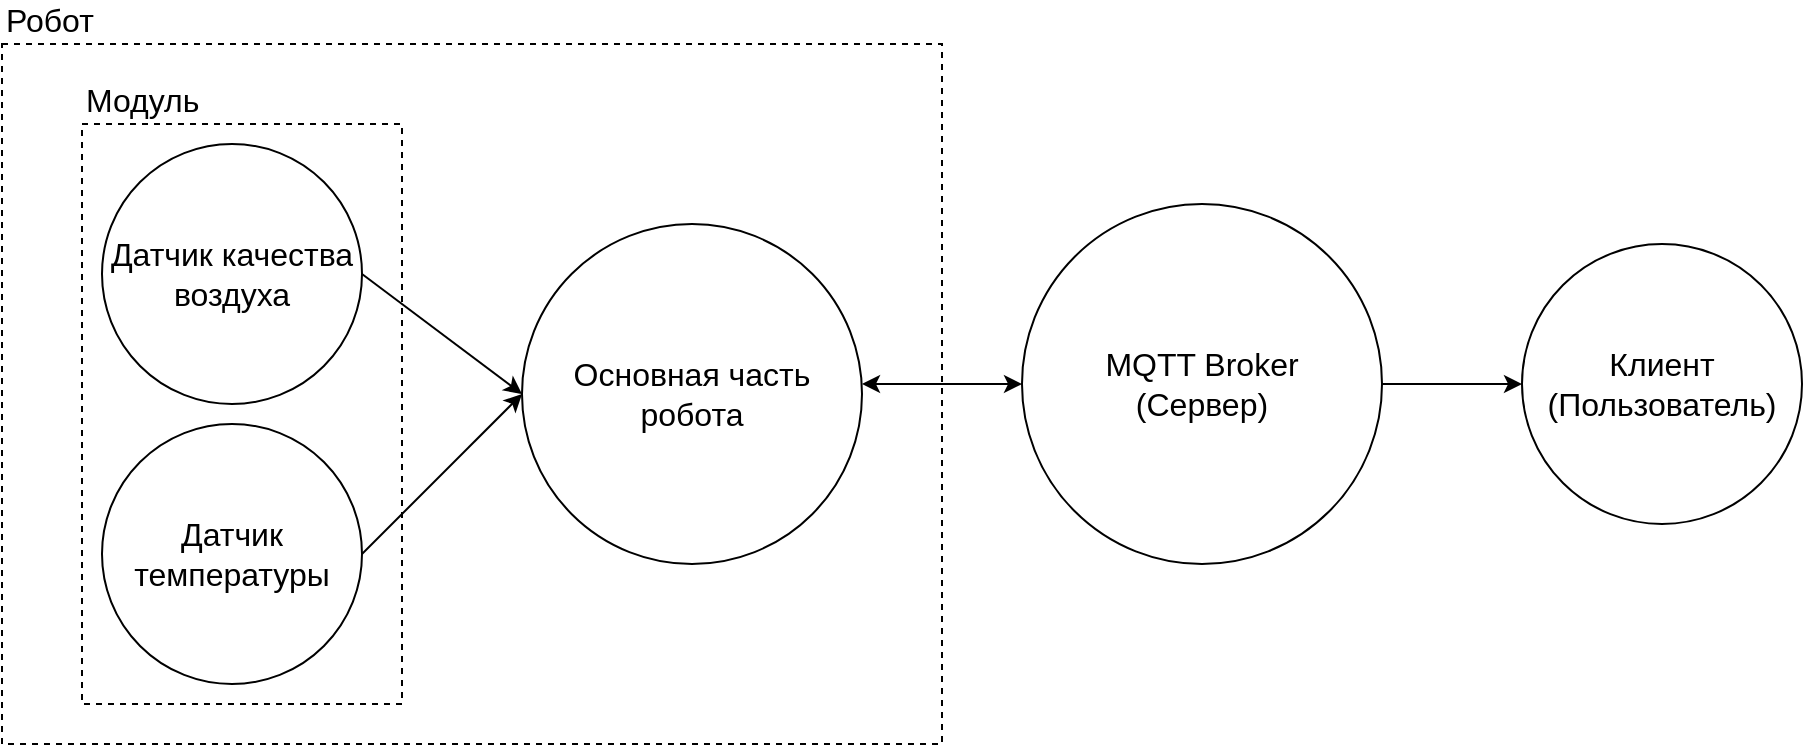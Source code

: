 <mxfile version="26.0.4">
  <diagram name="Страница — 1" id="c1legxwMAwHrI6p4StLz">
    <mxGraphModel dx="1434" dy="836" grid="1" gridSize="10" guides="1" tooltips="1" connect="1" arrows="1" fold="1" page="1" pageScale="1" pageWidth="827" pageHeight="1169" math="0" shadow="0">
      <root>
        <mxCell id="0" />
        <mxCell id="1" parent="0" />
        <mxCell id="ic-WmlkwY3e7yQ9_OqRm-5" value="Робот" style="rounded=0;whiteSpace=wrap;html=1;dashed=1;fontSize=16;verticalAlign=bottom;align=left;labelPosition=center;verticalLabelPosition=top;" parent="1" vertex="1">
          <mxGeometry y="310" width="470" height="350" as="geometry" />
        </mxCell>
        <mxCell id="35gUvf7kPRrFlk3SorZ7-7" value="Модуль" style="rounded=0;whiteSpace=wrap;html=1;dashed=1;align=left;verticalAlign=bottom;labelPosition=center;verticalLabelPosition=top;fontSize=16;" vertex="1" parent="1">
          <mxGeometry x="40" y="350" width="160" height="290" as="geometry" />
        </mxCell>
        <mxCell id="ic-WmlkwY3e7yQ9_OqRm-11" style="edgeStyle=orthogonalEdgeStyle;rounded=0;orthogonalLoop=1;jettySize=auto;html=1;entryX=0;entryY=0.5;entryDx=0;entryDy=0;" parent="1" source="ic-WmlkwY3e7yQ9_OqRm-1" target="ic-WmlkwY3e7yQ9_OqRm-10" edge="1">
          <mxGeometry relative="1" as="geometry" />
        </mxCell>
        <mxCell id="ic-WmlkwY3e7yQ9_OqRm-1" value="MQTT Broker&lt;div&gt;(Сервер)&lt;/div&gt;" style="ellipse;whiteSpace=wrap;html=1;aspect=fixed;fontSize=16;" parent="1" vertex="1">
          <mxGeometry x="510" y="390" width="180" height="180" as="geometry" />
        </mxCell>
        <mxCell id="ic-WmlkwY3e7yQ9_OqRm-3" value="Датчик качества воздуха" style="ellipse;whiteSpace=wrap;html=1;aspect=fixed;fontSize=16;" parent="1" vertex="1">
          <mxGeometry x="50" y="360" width="130" height="130" as="geometry" />
        </mxCell>
        <mxCell id="ic-WmlkwY3e7yQ9_OqRm-4" value="Датчик температуры" style="ellipse;whiteSpace=wrap;html=1;aspect=fixed;fontSize=16;" parent="1" vertex="1">
          <mxGeometry x="50" y="500" width="130" height="130" as="geometry" />
        </mxCell>
        <mxCell id="ic-WmlkwY3e7yQ9_OqRm-10" value="Клиент&lt;div&gt;(Пользователь)&lt;/div&gt;" style="ellipse;whiteSpace=wrap;html=1;aspect=fixed;fontSize=16;" parent="1" vertex="1">
          <mxGeometry x="760" y="410" width="140" height="140" as="geometry" />
        </mxCell>
        <mxCell id="35gUvf7kPRrFlk3SorZ7-2" value="Основная часть робота" style="ellipse;whiteSpace=wrap;html=1;aspect=fixed;fontSize=16;" vertex="1" parent="1">
          <mxGeometry x="260" y="400" width="170" height="170" as="geometry" />
        </mxCell>
        <mxCell id="35gUvf7kPRrFlk3SorZ7-5" value="" style="endArrow=classic;html=1;rounded=0;exitX=1;exitY=0.5;exitDx=0;exitDy=0;entryX=0;entryY=0.5;entryDx=0;entryDy=0;" edge="1" parent="1" source="ic-WmlkwY3e7yQ9_OqRm-4" target="35gUvf7kPRrFlk3SorZ7-2">
          <mxGeometry width="50" height="50" relative="1" as="geometry">
            <mxPoint x="240" y="530" as="sourcePoint" />
            <mxPoint x="290" y="480" as="targetPoint" />
          </mxGeometry>
        </mxCell>
        <mxCell id="35gUvf7kPRrFlk3SorZ7-6" value="" style="endArrow=classic;html=1;rounded=0;exitX=1;exitY=0.5;exitDx=0;exitDy=0;entryX=0;entryY=0.5;entryDx=0;entryDy=0;" edge="1" parent="1" source="ic-WmlkwY3e7yQ9_OqRm-3" target="35gUvf7kPRrFlk3SorZ7-2">
          <mxGeometry width="50" height="50" relative="1" as="geometry">
            <mxPoint x="380" y="470" as="sourcePoint" />
            <mxPoint x="430" y="420" as="targetPoint" />
          </mxGeometry>
        </mxCell>
        <mxCell id="35gUvf7kPRrFlk3SorZ7-8" value="" style="endArrow=classic;startArrow=classic;html=1;rounded=0;entryX=0;entryY=0.5;entryDx=0;entryDy=0;" edge="1" parent="1" target="ic-WmlkwY3e7yQ9_OqRm-1">
          <mxGeometry width="50" height="50" relative="1" as="geometry">
            <mxPoint x="430" y="480" as="sourcePoint" />
            <mxPoint x="360" y="430" as="targetPoint" />
          </mxGeometry>
        </mxCell>
      </root>
    </mxGraphModel>
  </diagram>
</mxfile>
